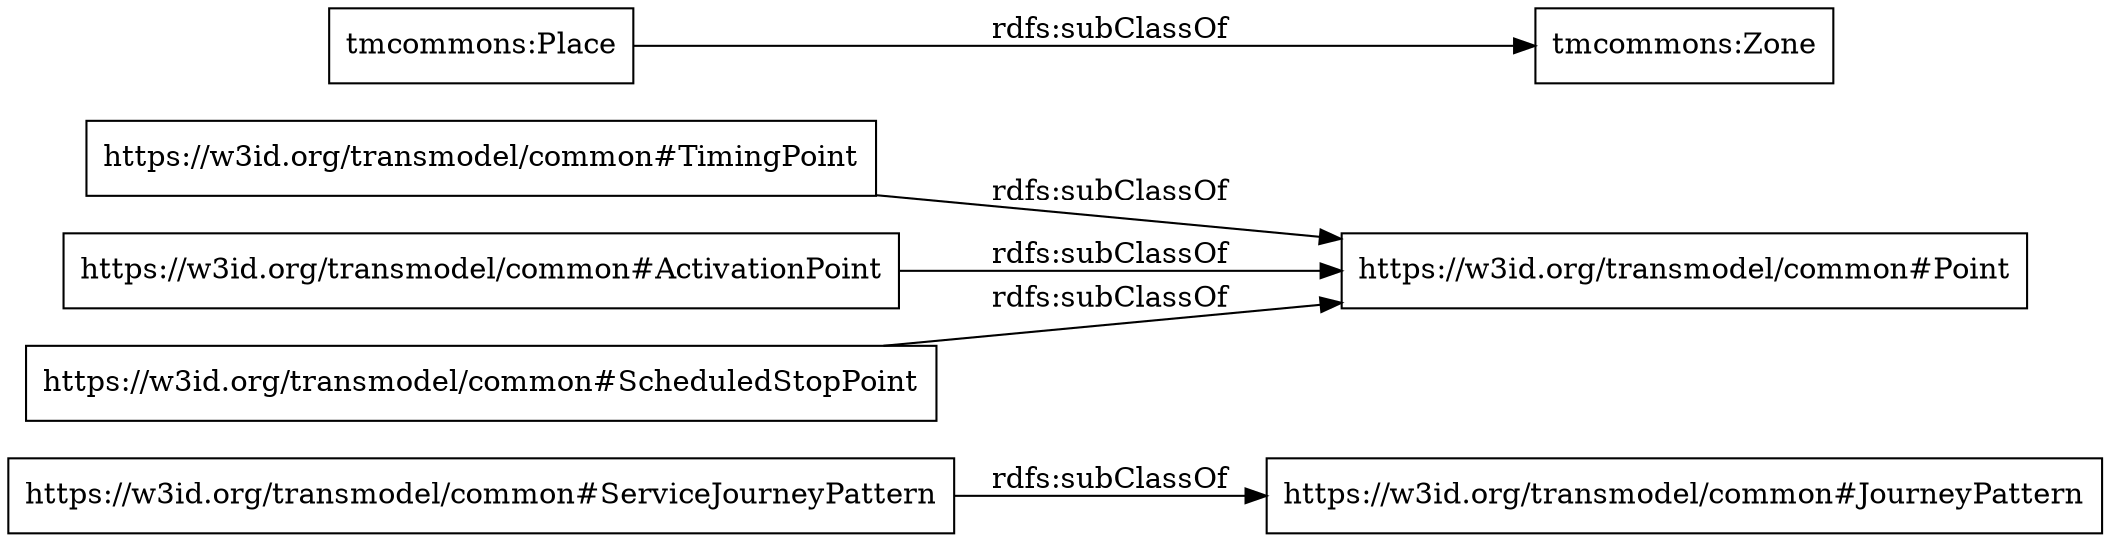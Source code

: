 digraph ar2dtool_diagram { 
rankdir=LR;
size="1000"
node [shape = rectangle, color="black"]; "https://w3id.org/transmodel/common#ServiceJourneyPattern" "https://w3id.org/transmodel/common#Point" "tmcommons:Zone" "https://w3id.org/transmodel/common#TimingPoint" "https://w3id.org/transmodel/common#JourneyPattern" "tmcommons:Place" "https://w3id.org/transmodel/common#ActivationPoint" "https://w3id.org/transmodel/common#ScheduledStopPoint" ; /*classes style*/
	"https://w3id.org/transmodel/common#TimingPoint" -> "https://w3id.org/transmodel/common#Point" [ label = "rdfs:subClassOf" ];
	"tmcommons:Place" -> "tmcommons:Zone" [ label = "rdfs:subClassOf" ];
	"https://w3id.org/transmodel/common#ServiceJourneyPattern" -> "https://w3id.org/transmodel/common#JourneyPattern" [ label = "rdfs:subClassOf" ];
	"https://w3id.org/transmodel/common#ActivationPoint" -> "https://w3id.org/transmodel/common#Point" [ label = "rdfs:subClassOf" ];
	"https://w3id.org/transmodel/common#ScheduledStopPoint" -> "https://w3id.org/transmodel/common#Point" [ label = "rdfs:subClassOf" ];

}
